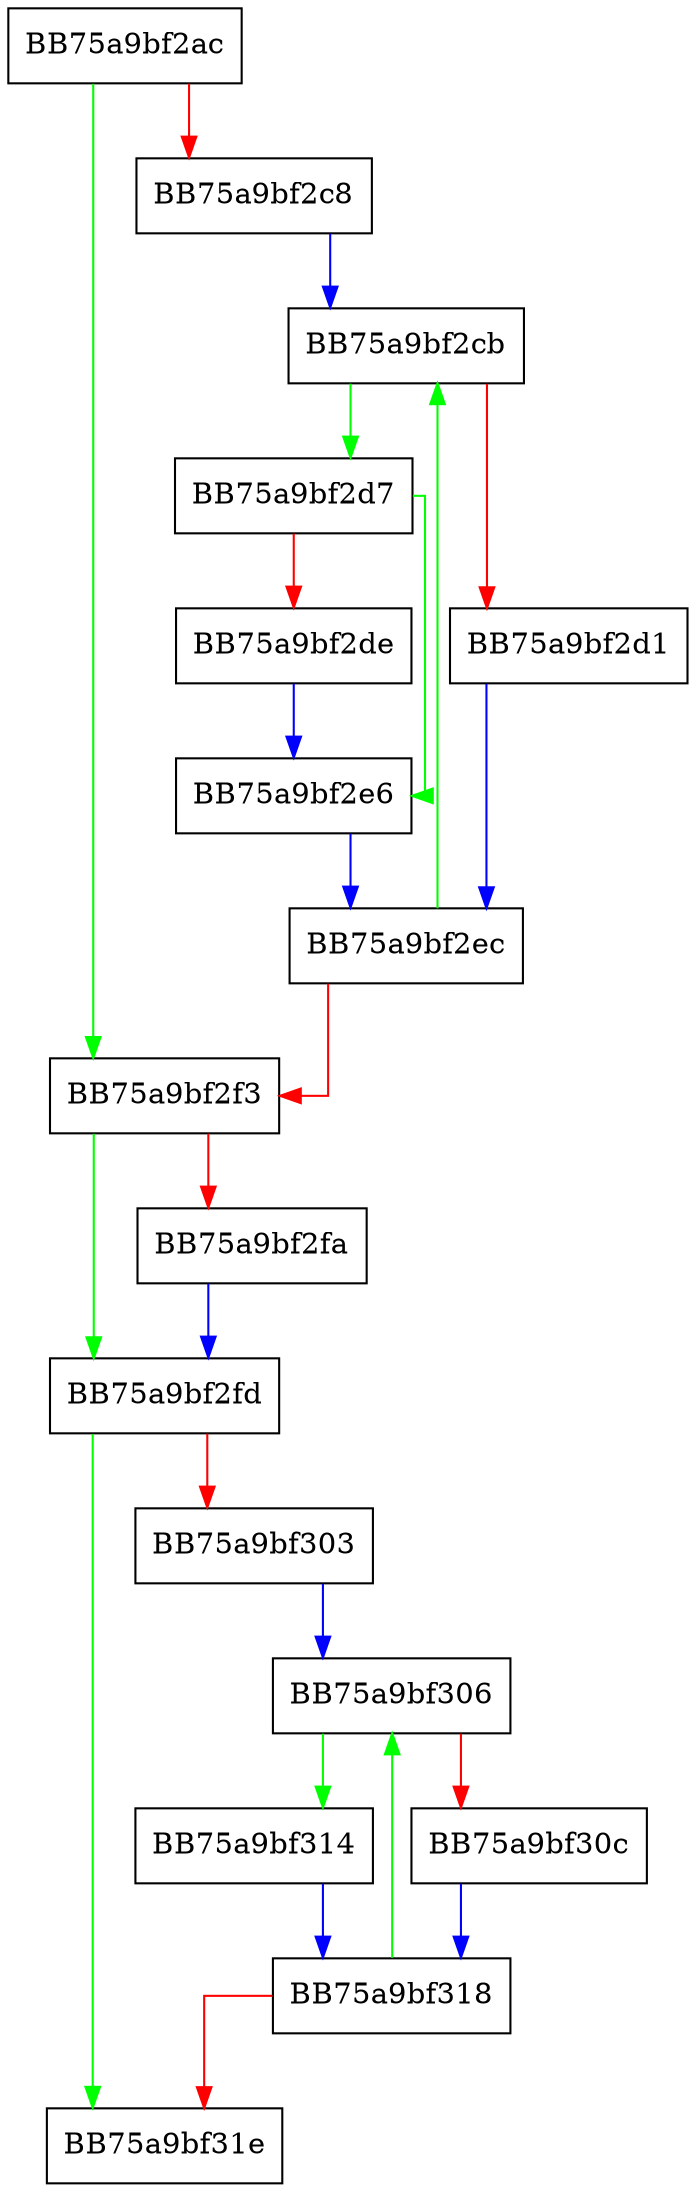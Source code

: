 digraph erase {
  node [shape="box"];
  graph [splines=ortho];
  BB75a9bf2ac -> BB75a9bf2f3 [color="green"];
  BB75a9bf2ac -> BB75a9bf2c8 [color="red"];
  BB75a9bf2c8 -> BB75a9bf2cb [color="blue"];
  BB75a9bf2cb -> BB75a9bf2d7 [color="green"];
  BB75a9bf2cb -> BB75a9bf2d1 [color="red"];
  BB75a9bf2d1 -> BB75a9bf2ec [color="blue"];
  BB75a9bf2d7 -> BB75a9bf2e6 [color="green"];
  BB75a9bf2d7 -> BB75a9bf2de [color="red"];
  BB75a9bf2de -> BB75a9bf2e6 [color="blue"];
  BB75a9bf2e6 -> BB75a9bf2ec [color="blue"];
  BB75a9bf2ec -> BB75a9bf2cb [color="green"];
  BB75a9bf2ec -> BB75a9bf2f3 [color="red"];
  BB75a9bf2f3 -> BB75a9bf2fd [color="green"];
  BB75a9bf2f3 -> BB75a9bf2fa [color="red"];
  BB75a9bf2fa -> BB75a9bf2fd [color="blue"];
  BB75a9bf2fd -> BB75a9bf31e [color="green"];
  BB75a9bf2fd -> BB75a9bf303 [color="red"];
  BB75a9bf303 -> BB75a9bf306 [color="blue"];
  BB75a9bf306 -> BB75a9bf314 [color="green"];
  BB75a9bf306 -> BB75a9bf30c [color="red"];
  BB75a9bf30c -> BB75a9bf318 [color="blue"];
  BB75a9bf314 -> BB75a9bf318 [color="blue"];
  BB75a9bf318 -> BB75a9bf306 [color="green"];
  BB75a9bf318 -> BB75a9bf31e [color="red"];
}